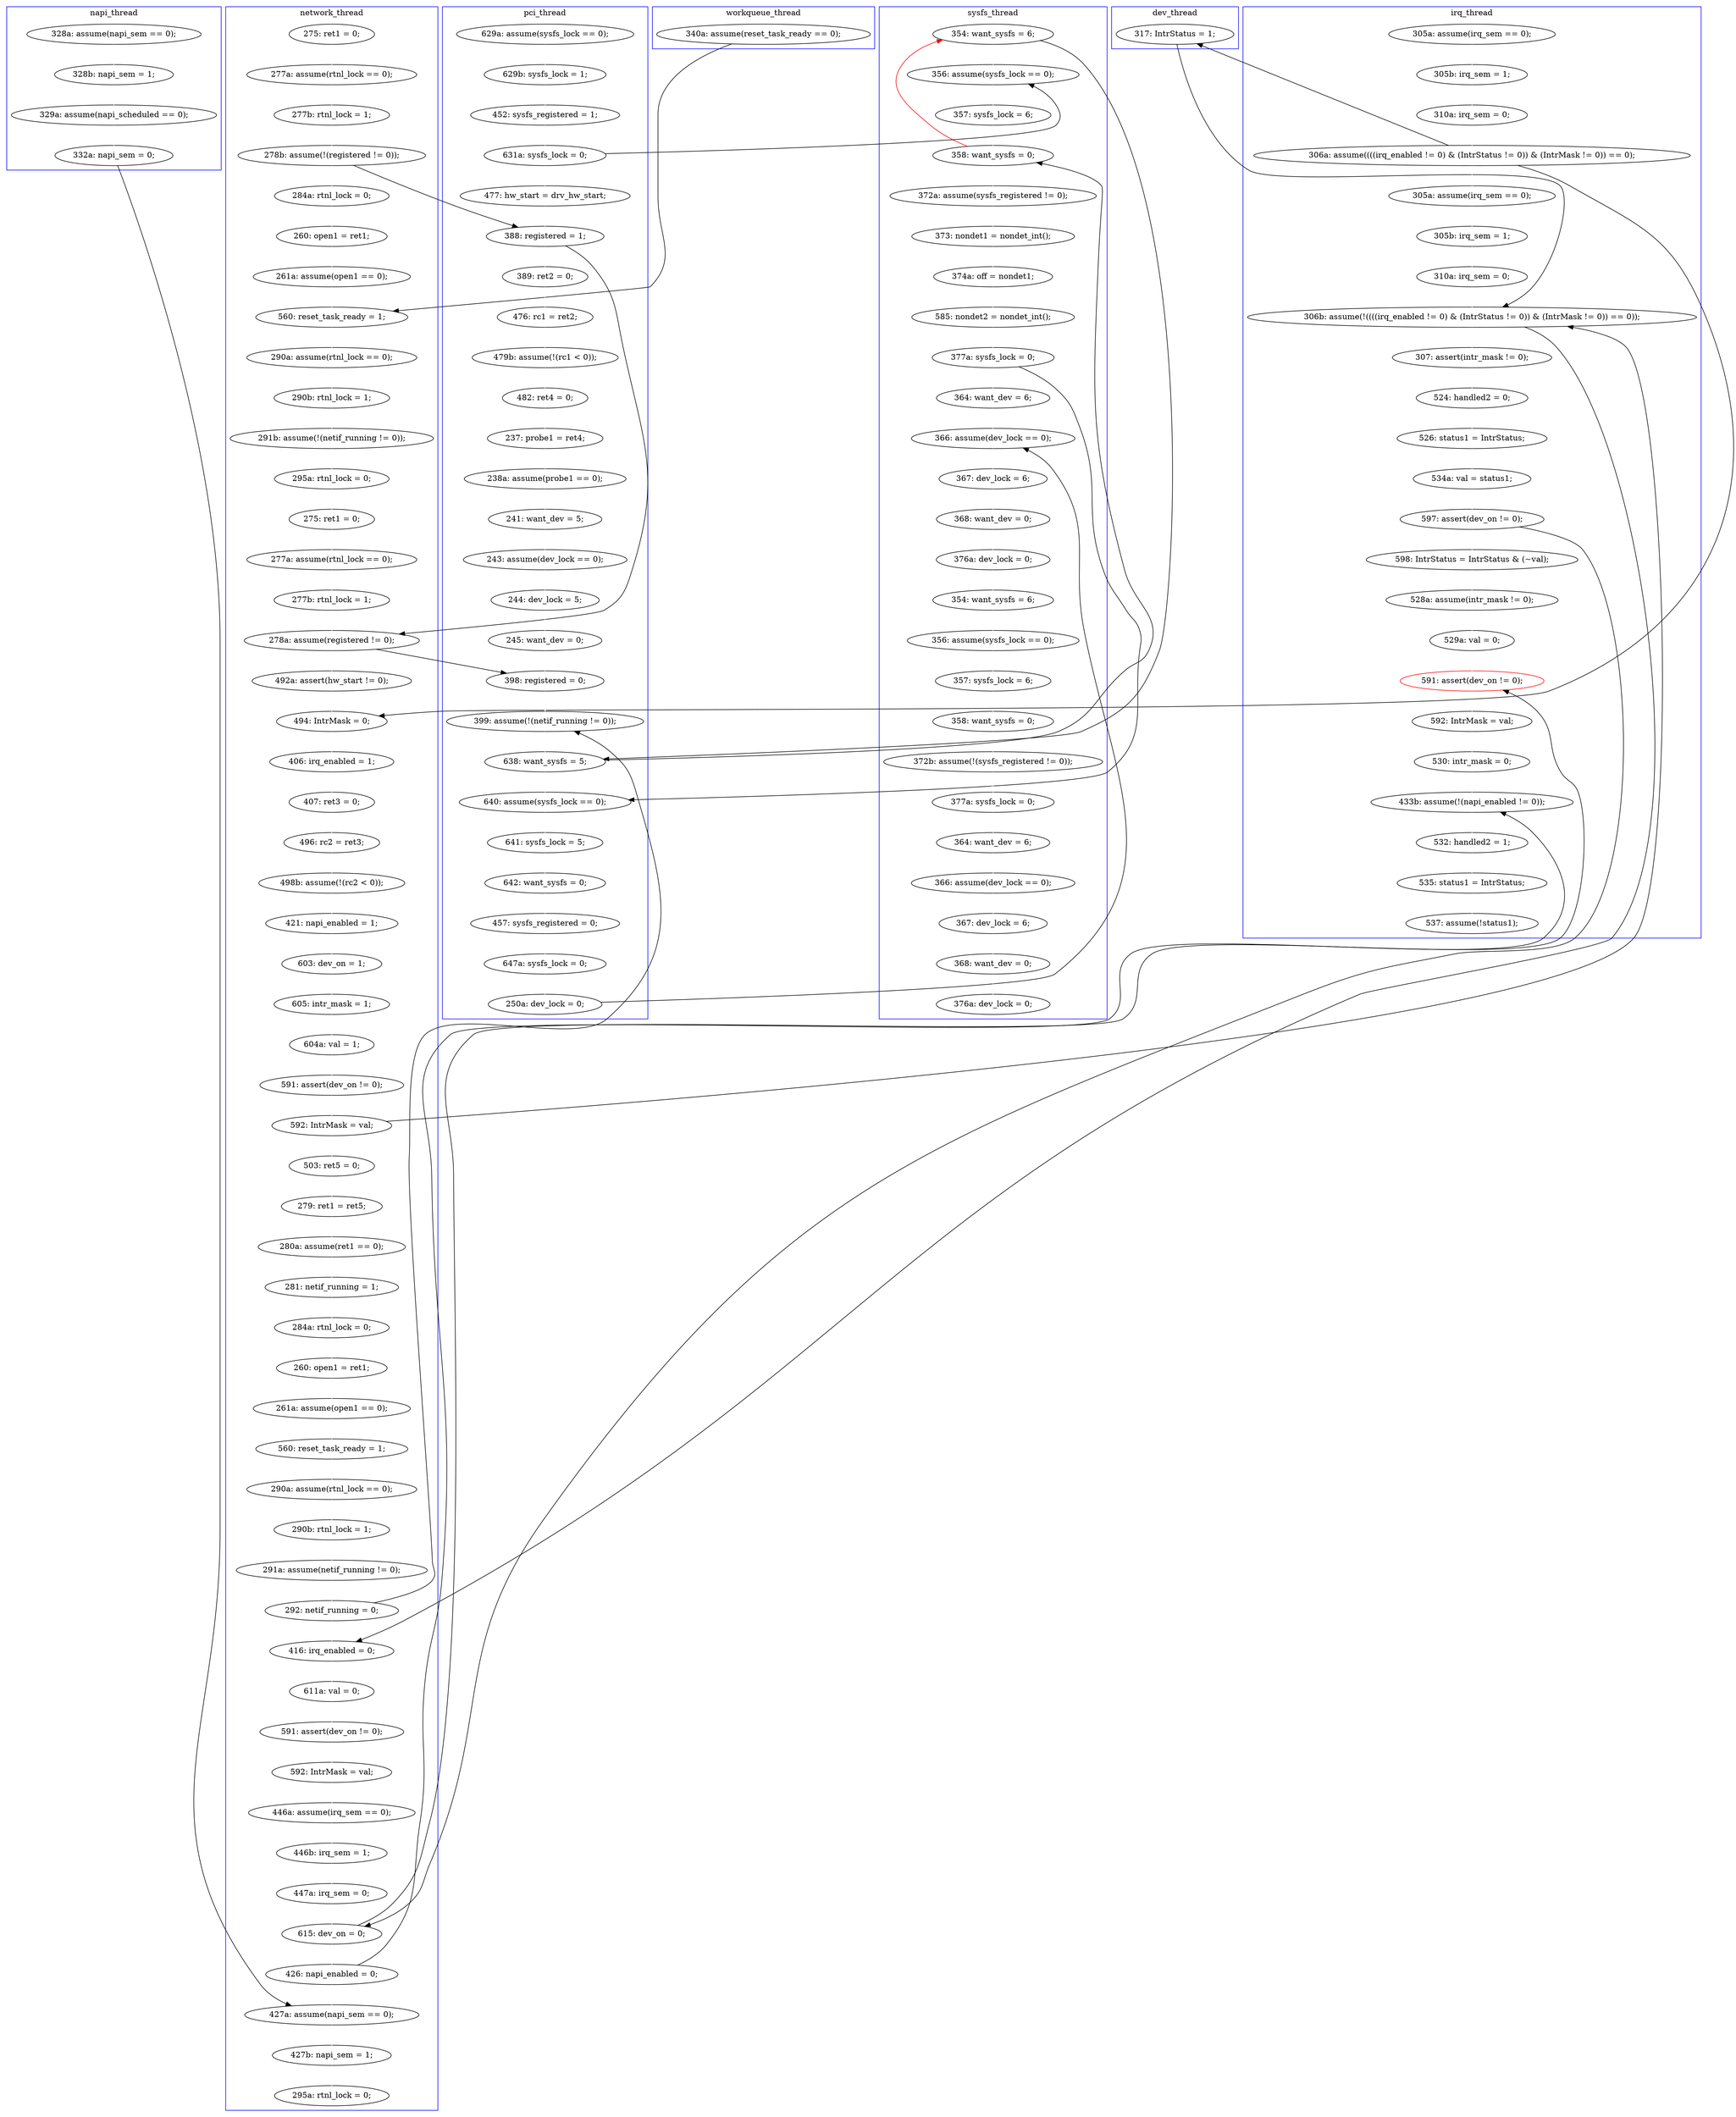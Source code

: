 digraph Counterexample {
	214 -> 239 [color = white, style = solid]
	188 -> 190 [color = white, style = solid]
	157 -> 161 [color = white, style = solid]
	191 -> 215 [color = white, style = solid]
	143 -> 265 [color = black, style = solid, constraint = false]
	243 -> 246 [color = white, style = solid]
	265 -> 266 [color = white, style = solid]
	218 -> 222 [color = white, style = solid]
	87 -> 92 [color = white, style = solid]
	228 -> 229 [color = white, style = solid]
	142 -> 190 [color = black, style = solid, constraint = false]
	122 -> 123 [color = white, style = solid]
	317 -> 320 [color = white, style = solid]
	258 -> 259 [color = white, style = solid]
	134 -> 190 [color = black, style = solid, constraint = false]
	222 -> 223 [color = white, style = solid]
	210 -> 212 [color = white, style = solid]
	60 -> 61 [color = white, style = solid]
	199 -> 206 [color = white, style = solid]
	107 -> 109 [color = white, style = solid]
	79 -> 80 [color = white, style = solid]
	53 -> 54 [color = white, style = solid]
	274 -> 275 [color = white, style = solid]
	259 -> 269 [color = white, style = solid]
	141 -> 142 [color = white, style = solid]
	231 -> 232 [color = white, style = solid]
	139 -> 141 [color = white, style = solid]
	152 -> 153 [color = white, style = solid]
	217 -> 218 [color = white, style = solid]
	98 -> 170 [color = white, style = solid]
	37 -> 69 [color = black, style = solid, constraint = false]
	161 -> 165 [color = white, style = solid]
	116 -> 121 [color = white, style = solid]
	34 -> 35 [color = white, style = solid]
	186 -> 187 [color = white, style = solid]
	39 -> 92 [color = black, style = solid, constraint = false]
	215 -> 217 [color = white, style = solid]
	109 -> 114 [color = white, style = solid]
	223 -> 248 [color = white, style = solid]
	69 -> 73 [color = white, style = solid]
	85 -> 87 [color = white, style = solid]
	225 -> 226 [color = black, style = solid, constraint = false]
	252 -> 262 [color = white, style = solid]
	255 -> 257 [color = black, style = solid, constraint = false]
	292 -> 293 [color = white, style = solid]
	168 -> 169 [color = white, style = solid]
	305 -> 307 [color = white, style = solid]
	166 -> 168 [color = white, style = solid]
	105 -> 106 [color = white, style = solid]
	242 -> 243 [color = white, style = solid]
	233 -> 236 [color = white, style = solid]
	165 -> 166 [color = white, style = solid]
	147 -> 148 [color = white, style = solid]
	236 -> 238 [color = white, style = solid]
	30 -> 34 [color = white, style = solid]
	316 -> 317 [color = white, style = solid]
	273 -> 274 [color = white, style = solid]
	266 -> 277 [color = white, style = solid]
	85 -> 227 [color = black, style = solid, constraint = false]
	61 -> 64 [color = white, style = solid]
	42 -> 43 [color = white, style = solid]
	180 -> 181 [color = white, style = solid]
	169 -> 191 [color = white, style = solid]
	80 -> 83 [color = white, style = solid]
	281 -> 291 [color = white, style = solid]
	257 -> 258 [color = white, style = solid]
	46 -> 134 [color = black, style = solid, constraint = false]
	249 -> 255 [color = white, style = solid]
	64 -> 69 [color = white, style = solid]
	151 -> 152 [color = white, style = solid]
	238 -> 241 [color = black, style = solid, constraint = false]
	262 -> 314 [color = black, style = solid, constraint = false]
	206 -> 210 [color = white, style = solid]
	310 -> 314 [color = white, style = solid]
	314 -> 316 [color = white, style = solid]
	109 -> 195 [color = black, style = solid, constraint = false]
	99 -> 105 [color = white, style = solid]
	183 -> 195 [color = white, style = solid]
	74 -> 76 [color = white, style = solid]
	46 -> 116 [color = black, style = solid, constraint = false]
	106 -> 107 [color = white, style = solid]
	138 -> 139 [color = white, style = solid]
	170 -> 173 [color = white, style = solid]
	246 -> 249 [color = white, style = solid]
	291 -> 292 [color = white, style = solid]
	181 -> 182 [color = white, style = solid]
	35 -> 39 [color = white, style = solid]
	169 -> 196 [color = black, style = solid, constraint = false]
	214 -> 252 [color = black, style = solid, constraint = false]
	195 -> 196 [color = white, style = solid]
	73 -> 74 [color = white, style = solid]
	173 -> 180 [color = white, style = solid]
	293 -> 294 [color = white, style = solid]
	308 -> 310 [color = white, style = solid]
	148 -> 151 [color = white, style = solid]
	43 -> 44 [color = white, style = solid]
	229 -> 231 [color = white, style = solid]
	272 -> 273 [color = white, style = solid]
	229 -> 225 [color = red, style = solid, constraint = false]
	123 -> 126 [color = white, style = solid]
	93 -> 94 [color = white, style = solid]
	232 -> 233 [color = white, style = solid]
	269 -> 272 [color = white, style = solid]
	129 -> 137 [color = white, style = solid]
	153 -> 154 [color = white, style = solid]
	83 -> 85 [color = white, style = solid]
	196 -> 226 [color = white, style = solid]
	307 -> 308 [color = white, style = solid]
	114 -> 116 [color = white, style = solid]
	137 -> 138 [color = white, style = solid]
	190 -> 199 [color = white, style = solid]
	154 -> 157 [color = white, style = solid]
	97 -> 98 [color = white, style = solid]
	225 -> 227 [color = white, style = solid]
	39 -> 60 [color = white, style = solid]
	304 -> 305 [color = white, style = solid]
	275 -> 281 [color = white, style = solid]
	240 -> 257 [color = white, style = solid]
	59 -> 143 [color = white, style = solid]
	226 -> 229 [color = black, style = solid, constraint = false]
	248 -> 252 [color = white, style = solid]
	46 -> 186 [color = white, style = solid]
	54 -> 59 [color = white, style = solid]
	190 -> 191 [color = black, style = solid, constraint = false]
	182 -> 183 [color = white, style = solid]
	238 -> 240 [color = white, style = solid]
	212 -> 214 [color = white, style = solid]
	241 -> 242 [color = white, style = solid]
	239 -> 304 [color = white, style = solid]
	44 -> 46 [color = white, style = solid]
	187 -> 188 [color = white, style = solid]
	121 -> 122 [color = white, style = solid]
	252 -> 307 [color = black, style = solid, constraint = false]
	226 -> 241 [color = white, style = solid]
	94 -> 97 [color = white, style = solid]
	92 -> 109 [color = black, style = solid, constraint = false]
	262 -> 265 [color = white, style = solid]
	142 -> 147 [color = white, style = solid]
	76 -> 99 [color = white, style = solid]
	294 -> 295 [color = white, style = solid]
	295 -> 296 [color = white, style = solid]
	227 -> 228 [color = white, style = solid]
	92 -> 93 [color = white, style = solid]
	126 -> 129 [color = white, style = solid]
	subgraph cluster5 {
		label = workqueue_thread
		color = blue
		37  [label = "340a: assume(reset_task_ready == 0);"]
	}
	subgraph cluster4 {
		label = napi_thread
		color = blue
		143  [label = "332a: napi_sem = 0;"]
		53  [label = "328a: assume(napi_sem == 0);"]
		54  [label = "328b: napi_sem = 1;"]
		59  [label = "329a: assume(napi_scheduled == 0);"]
	}
	subgraph cluster7 {
		label = dev_thread
		color = blue
		134  [label = "317: IntrStatus = 1;"]
	}
	subgraph cluster1 {
		label = pci_thread
		color = blue
		98  [label = "482: ret4 = 0;"]
		183  [label = "245: want_dev = 0;"]
		79  [label = "629a: assume(sysfs_lock == 0);"]
		170  [label = "237: probe1 = ret4;"]
		87  [label = "477: hw_start = drv_hw_start;"]
		243  [label = "642: want_sysfs = 0;"]
		97  [label = "479b: assume(!(rc1 < 0));"]
		180  [label = "241: want_dev = 5;"]
		94  [label = "476: rc1 = ret2;"]
		241  [label = "640: assume(sysfs_lock == 0);"]
		83  [label = "452: sysfs_registered = 1;"]
		249  [label = "647a: sysfs_lock = 0;"]
		85  [label = "631a: sysfs_lock = 0;"]
		173  [label = "238a: assume(probe1 == 0);"]
		255  [label = "250a: dev_lock = 0;"]
		93  [label = "389: ret2 = 0;"]
		181  [label = "243: assume(dev_lock == 0);"]
		80  [label = "629b: sysfs_lock = 1;"]
		182  [label = "244: dev_lock = 5;"]
		246  [label = "457: sysfs_registered = 0;"]
		242  [label = "641: sysfs_lock = 5;"]
		195  [label = "398: registered = 0;"]
		92  [label = "388: registered = 1;"]
		196  [label = "399: assume(!(netif_running != 0));"]
		226  [label = "638: want_sysfs = 5;"]
	}
	subgraph cluster6 {
		label = sysfs_thread
		color = blue
		240  [label = "364: want_dev = 6;"]
		275  [label = "358: want_sysfs = 0;"]
		296  [label = "376a: dev_lock = 0;"]
		259  [label = "368: want_dev = 0;"]
		291  [label = "377a: sysfs_lock = 0;"]
		236  [label = "585: nondet2 = nondet_int();"]
		281  [label = "372b: assume(!(sysfs_registered != 0));"]
		273  [label = "356: assume(sysfs_lock == 0);"]
		294  [label = "367: dev_lock = 6;"]
		272  [label = "354: want_sysfs = 6;"]
		238  [label = "377a: sysfs_lock = 0;"]
		274  [label = "357: sysfs_lock = 6;"]
		292  [label = "364: want_dev = 6;"]
		293  [label = "366: assume(dev_lock == 0);"]
		227  [label = "356: assume(sysfs_lock == 0);"]
		229  [label = "358: want_sysfs = 0;"]
		225  [label = "354: want_sysfs = 6;"]
		295  [label = "368: want_dev = 0;"]
		232  [label = "373: nondet1 = nondet_int();"]
		233  [label = "374a: off = nondet1;"]
		258  [label = "367: dev_lock = 6;"]
		269  [label = "376a: dev_lock = 0;"]
		257  [label = "366: assume(dev_lock == 0);"]
		228  [label = "357: sysfs_lock = 6;"]
		231  [label = "372a: assume(sysfs_registered != 0);"]
	}
	subgraph cluster2 {
		label = network_thread
		color = blue
		137  [label = "603: dev_on = 1;"]
		217  [label = "591: assert(dev_on != 0);"]
		168  [label = "291a: assume(netif_running != 0);"]
		215  [label = "611a: val = 0;"]
		109  [label = "278a: assume(registered != 0);"]
		248  [label = "447a: irq_sem = 0;"]
		114  [label = "492a: assert(hw_start != 0);"]
		222  [label = "446a: assume(irq_sem == 0);"]
		122  [label = "407: ret3 = 0;"]
		138  [label = "605: intr_mask = 1;"]
		169  [label = "292: netif_running = 0;"]
		60  [label = "284a: rtnl_lock = 0;"]
		154  [label = "260: open1 = ret1;"]
		35  [label = "277b: rtnl_lock = 1;"]
		151  [label = "280a: assume(ret1 == 0);"]
		223  [label = "446b: irq_sem = 1;"]
		166  [label = "290b: rtnl_lock = 1;"]
		218  [label = "592: IntrMask = val;"]
		99  [label = "295a: rtnl_lock = 0;"]
		126  [label = "498b: assume(!(rc2 < 0));"]
		61  [label = "260: open1 = ret1;"]
		107  [label = "277b: rtnl_lock = 1;"]
		39  [label = "278b: assume(!(registered != 0));"]
		157  [label = "261a: assume(open1 == 0);"]
		262  [label = "426: napi_enabled = 0;"]
		252  [label = "615: dev_on = 0;"]
		152  [label = "281: netif_running = 1;"]
		121  [label = "406: irq_enabled = 1;"]
		76  [label = "291b: assume(!(netif_running != 0));"]
		69  [label = "560: reset_task_ready = 1;"]
		64  [label = "261a: assume(open1 == 0);"]
		139  [label = "604a: val = 1;"]
		106  [label = "277a: assume(rtnl_lock == 0);"]
		123  [label = "496: rc2 = ret3;"]
		142  [label = "592: IntrMask = val;"]
		116  [label = "494: IntrMask = 0;"]
		34  [label = "277a: assume(rtnl_lock == 0);"]
		191  [label = "416: irq_enabled = 0;"]
		74  [label = "290b: rtnl_lock = 1;"]
		277  [label = "295a: rtnl_lock = 0;"]
		165  [label = "290a: assume(rtnl_lock == 0);"]
		73  [label = "290a: assume(rtnl_lock == 0);"]
		266  [label = "427b: napi_sem = 1;"]
		161  [label = "560: reset_task_ready = 1;"]
		153  [label = "284a: rtnl_lock = 0;"]
		265  [label = "427a: assume(napi_sem == 0);"]
		105  [label = "275: ret1 = 0;"]
		147  [label = "503: ret5 = 0;"]
		30  [label = "275: ret1 = 0;"]
		141  [label = "591: assert(dev_on != 0);"]
		148  [label = "279: ret1 = ret5;"]
		129  [label = "421: napi_enabled = 1;"]
	}
	subgraph cluster3 {
		label = irq_thread
		color = blue
		316  [label = "532: handled2 = 1;"]
		214  [label = "597: assert(dev_on != 0);"]
		304  [label = "528a: assume(intr_mask != 0);"]
		187  [label = "305b: irq_sem = 1;"]
		210  [label = "526: status1 = IntrStatus;"]
		239  [label = "598: IntrStatus = IntrStatus & (~val);"]
		46  [label = "306a: assume((((irq_enabled != 0) & (IntrStatus != 0)) & (IntrMask != 0)) == 0);"]
		188  [label = "310a: irq_sem = 0;"]
		206  [label = "524: handled2 = 0;"]
		212  [label = "534a: val = status1;"]
		199  [label = "307: assert(intr_mask != 0);"]
		305  [label = "529a: val = 0;"]
		307  [label = "591: assert(dev_on != 0);", color = red]
		310  [label = "530: intr_mask = 0;"]
		308  [label = "592: IntrMask = val;"]
		320  [label = "537: assume(!status1);"]
		43  [label = "305b: irq_sem = 1;"]
		186  [label = "305a: assume(irq_sem == 0);"]
		317  [label = "535: status1 = IntrStatus;"]
		190  [label = "306b: assume(!((((irq_enabled != 0) & (IntrStatus != 0)) & (IntrMask != 0)) == 0));"]
		42  [label = "305a: assume(irq_sem == 0);"]
		44  [label = "310a: irq_sem = 0;"]
		314  [label = "433b: assume(!(napi_enabled != 0));"]
	}
}